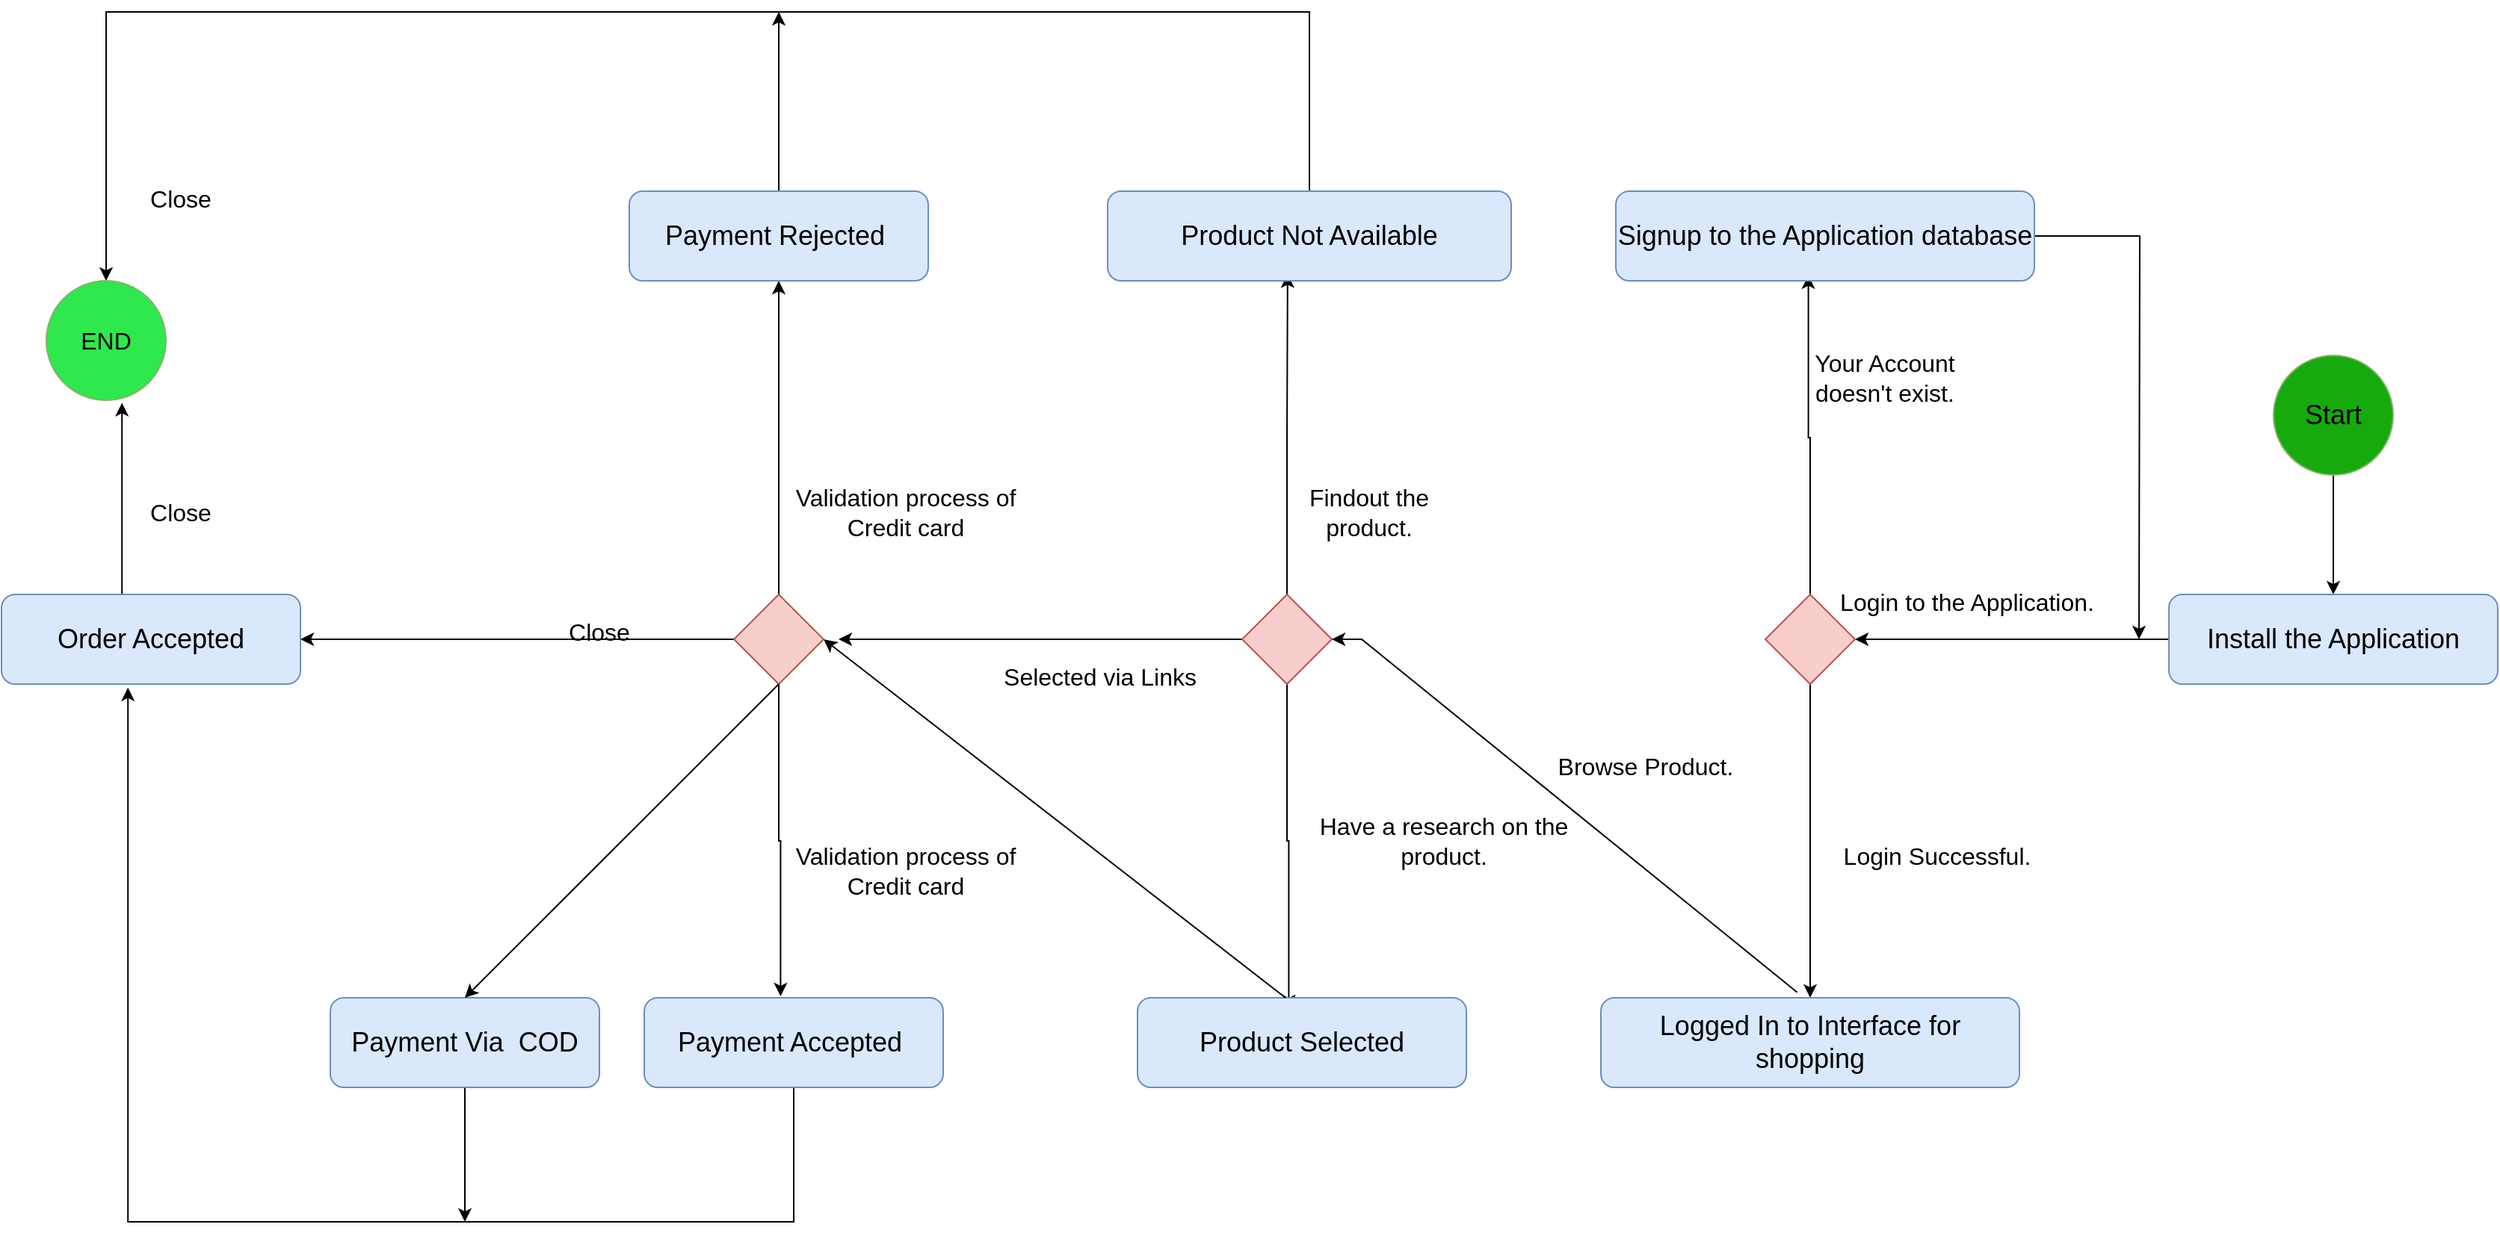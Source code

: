 <mxfile version="21.6.5" type="device">
  <diagram name="Page-1" id="KFWyNAkvFDyuqFReLJ0U">
    <mxGraphModel dx="2688" dy="534" grid="1" gridSize="10" guides="1" tooltips="1" connect="1" arrows="1" fold="1" page="1" pageScale="1" pageWidth="850" pageHeight="1100" math="0" shadow="0">
      <root>
        <mxCell id="0" />
        <mxCell id="1" parent="0" />
        <mxCell id="EikRMOJNgaciuxQQeeB3-3" style="edgeStyle=orthogonalEdgeStyle;rounded=0;orthogonalLoop=1;jettySize=auto;html=1;entryX=0.5;entryY=0;entryDx=0;entryDy=0;" edge="1" parent="1" source="EikRMOJNgaciuxQQeeB3-1" target="EikRMOJNgaciuxQQeeB3-2">
          <mxGeometry relative="1" as="geometry" />
        </mxCell>
        <mxCell id="EikRMOJNgaciuxQQeeB3-1" value="&lt;font style=&quot;font-size: 18px;&quot;&gt;Start&lt;/font&gt;" style="ellipse;whiteSpace=wrap;html=1;aspect=fixed;fillColor=#16aa0e;strokeColor=#82b366;" vertex="1" parent="1">
          <mxGeometry x="610" y="510" width="80" height="80" as="geometry" />
        </mxCell>
        <mxCell id="EikRMOJNgaciuxQQeeB3-8" style="edgeStyle=orthogonalEdgeStyle;rounded=0;orthogonalLoop=1;jettySize=auto;html=1;entryX=1;entryY=0.5;entryDx=0;entryDy=0;" edge="1" parent="1" source="EikRMOJNgaciuxQQeeB3-2" target="EikRMOJNgaciuxQQeeB3-4">
          <mxGeometry relative="1" as="geometry" />
        </mxCell>
        <mxCell id="EikRMOJNgaciuxQQeeB3-2" value="&lt;font style=&quot;font-size: 18px;&quot;&gt;Install the Application&lt;/font&gt;" style="rounded=1;whiteSpace=wrap;html=1;fillColor=#dae8fc;strokeColor=#6c8ebf;" vertex="1" parent="1">
          <mxGeometry x="540" y="670" width="220" height="60" as="geometry" />
        </mxCell>
        <mxCell id="EikRMOJNgaciuxQQeeB3-10" style="edgeStyle=orthogonalEdgeStyle;rounded=0;orthogonalLoop=1;jettySize=auto;html=1;" edge="1" parent="1" source="EikRMOJNgaciuxQQeeB3-4" target="EikRMOJNgaciuxQQeeB3-9">
          <mxGeometry relative="1" as="geometry" />
        </mxCell>
        <mxCell id="EikRMOJNgaciuxQQeeB3-14" style="edgeStyle=orthogonalEdgeStyle;rounded=0;orthogonalLoop=1;jettySize=auto;html=1;entryX=0.46;entryY=0.939;entryDx=0;entryDy=0;entryPerimeter=0;" edge="1" parent="1" source="EikRMOJNgaciuxQQeeB3-4" target="EikRMOJNgaciuxQQeeB3-11">
          <mxGeometry relative="1" as="geometry" />
        </mxCell>
        <mxCell id="EikRMOJNgaciuxQQeeB3-4" value="" style="rhombus;whiteSpace=wrap;html=1;fillColor=#f8cecc;strokeColor=#b85450;" vertex="1" parent="1">
          <mxGeometry x="270" y="670" width="60" height="60" as="geometry" />
        </mxCell>
        <mxCell id="EikRMOJNgaciuxQQeeB3-5" value="&lt;font style=&quot;font-size: 16px;&quot;&gt;Login to the Application.&lt;/font&gt;" style="text;html=1;strokeColor=none;fillColor=none;align=center;verticalAlign=middle;whiteSpace=wrap;rounded=0;" vertex="1" parent="1">
          <mxGeometry x="310" y="660" width="190" height="30" as="geometry" />
        </mxCell>
        <mxCell id="EikRMOJNgaciuxQQeeB3-9" value="&lt;font style=&quot;font-size: 18px;&quot;&gt;Logged In to Interface for shopping&lt;/font&gt;" style="rounded=1;whiteSpace=wrap;html=1;fillColor=#dae8fc;strokeColor=#6c8ebf;" vertex="1" parent="1">
          <mxGeometry x="160" y="940" width="280" height="60" as="geometry" />
        </mxCell>
        <mxCell id="EikRMOJNgaciuxQQeeB3-15" style="edgeStyle=orthogonalEdgeStyle;rounded=0;orthogonalLoop=1;jettySize=auto;html=1;" edge="1" parent="1" source="EikRMOJNgaciuxQQeeB3-11">
          <mxGeometry relative="1" as="geometry">
            <mxPoint x="520" y="700" as="targetPoint" />
          </mxGeometry>
        </mxCell>
        <mxCell id="EikRMOJNgaciuxQQeeB3-11" value="&lt;font style=&quot;font-size: 18px;&quot;&gt;Signup to the Application database&lt;/font&gt;" style="rounded=1;whiteSpace=wrap;html=1;fillColor=#dae8fc;strokeColor=#6c8ebf;" vertex="1" parent="1">
          <mxGeometry x="170" y="400" width="280" height="60" as="geometry" />
        </mxCell>
        <mxCell id="EikRMOJNgaciuxQQeeB3-12" value="&lt;font style=&quot;font-size: 16px;&quot;&gt;Login Successful.&lt;/font&gt;" style="text;html=1;strokeColor=none;fillColor=none;align=center;verticalAlign=middle;whiteSpace=wrap;rounded=0;" vertex="1" parent="1">
          <mxGeometry x="310" y="830" width="150" height="30" as="geometry" />
        </mxCell>
        <mxCell id="EikRMOJNgaciuxQQeeB3-16" value="&lt;font style=&quot;font-size: 16px;&quot;&gt;Your Account doesn&#39;t exist.&lt;/font&gt;" style="text;html=1;strokeColor=none;fillColor=none;align=center;verticalAlign=middle;whiteSpace=wrap;rounded=0;rotation=0;" vertex="1" parent="1">
          <mxGeometry x="275" y="510" width="150" height="30" as="geometry" />
        </mxCell>
        <mxCell id="EikRMOJNgaciuxQQeeB3-27" style="edgeStyle=orthogonalEdgeStyle;rounded=0;orthogonalLoop=1;jettySize=auto;html=1;entryX=0.46;entryY=0.117;entryDx=0;entryDy=0;entryPerimeter=0;" edge="1" parent="1" source="EikRMOJNgaciuxQQeeB3-19" target="EikRMOJNgaciuxQQeeB3-26">
          <mxGeometry relative="1" as="geometry" />
        </mxCell>
        <mxCell id="EikRMOJNgaciuxQQeeB3-29" style="edgeStyle=orthogonalEdgeStyle;rounded=0;orthogonalLoop=1;jettySize=auto;html=1;entryX=0.446;entryY=0.928;entryDx=0;entryDy=0;entryPerimeter=0;" edge="1" parent="1" source="EikRMOJNgaciuxQQeeB3-19" target="EikRMOJNgaciuxQQeeB3-28">
          <mxGeometry relative="1" as="geometry" />
        </mxCell>
        <mxCell id="EikRMOJNgaciuxQQeeB3-38" style="edgeStyle=orthogonalEdgeStyle;rounded=0;orthogonalLoop=1;jettySize=auto;html=1;" edge="1" parent="1" source="EikRMOJNgaciuxQQeeB3-19">
          <mxGeometry relative="1" as="geometry">
            <mxPoint x="-350" y="700" as="targetPoint" />
          </mxGeometry>
        </mxCell>
        <mxCell id="EikRMOJNgaciuxQQeeB3-19" value="" style="rhombus;whiteSpace=wrap;html=1;fillColor=#f8cecc;strokeColor=#b85450;" vertex="1" parent="1">
          <mxGeometry x="-80" y="670" width="60" height="60" as="geometry" />
        </mxCell>
        <mxCell id="EikRMOJNgaciuxQQeeB3-23" value="" style="endArrow=classic;html=1;rounded=0;exitX=0.469;exitY=-0.061;exitDx=0;exitDy=0;exitPerimeter=0;entryX=1;entryY=0.5;entryDx=0;entryDy=0;" edge="1" parent="1" source="EikRMOJNgaciuxQQeeB3-9" target="EikRMOJNgaciuxQQeeB3-19">
          <mxGeometry width="50" height="50" relative="1" as="geometry">
            <mxPoint x="210" y="730" as="sourcePoint" />
            <mxPoint y="710" as="targetPoint" />
            <Array as="points">
              <mxPoint y="700" />
            </Array>
          </mxGeometry>
        </mxCell>
        <mxCell id="EikRMOJNgaciuxQQeeB3-25" value="&lt;font style=&quot;font-size: 16px;&quot;&gt;Browse Product.&lt;/font&gt;" style="text;html=1;strokeColor=none;fillColor=none;align=center;verticalAlign=middle;whiteSpace=wrap;rounded=0;" vertex="1" parent="1">
          <mxGeometry x="100" y="770" width="180" height="30" as="geometry" />
        </mxCell>
        <mxCell id="EikRMOJNgaciuxQQeeB3-26" value="&lt;font style=&quot;font-size: 18px;&quot;&gt;Product Selected&lt;/font&gt;" style="rounded=1;whiteSpace=wrap;html=1;fillColor=#dae8fc;strokeColor=#6c8ebf;" vertex="1" parent="1">
          <mxGeometry x="-150" y="940" width="220" height="60" as="geometry" />
        </mxCell>
        <mxCell id="EikRMOJNgaciuxQQeeB3-60" style="edgeStyle=orthogonalEdgeStyle;rounded=0;orthogonalLoop=1;jettySize=auto;html=1;entryX=0.5;entryY=0;entryDx=0;entryDy=0;" edge="1" parent="1" source="EikRMOJNgaciuxQQeeB3-28" target="EikRMOJNgaciuxQQeeB3-30">
          <mxGeometry relative="1" as="geometry">
            <Array as="points">
              <mxPoint x="-35" y="280" />
              <mxPoint x="-840" y="280" />
            </Array>
          </mxGeometry>
        </mxCell>
        <mxCell id="EikRMOJNgaciuxQQeeB3-28" value="&lt;font style=&quot;font-size: 18px;&quot;&gt;Product Not Available&lt;/font&gt;" style="rounded=1;whiteSpace=wrap;html=1;fillColor=#dae8fc;strokeColor=#6c8ebf;" vertex="1" parent="1">
          <mxGeometry x="-170" y="400" width="270" height="60" as="geometry" />
        </mxCell>
        <mxCell id="EikRMOJNgaciuxQQeeB3-30" value="&lt;font style=&quot;font-size: 16px;&quot;&gt;END&lt;/font&gt;" style="ellipse;whiteSpace=wrap;html=1;aspect=fixed;fillColor=#2EE84D;strokeColor=#82b366;" vertex="1" parent="1">
          <mxGeometry x="-880" y="460" width="80" height="80" as="geometry" />
        </mxCell>
        <mxCell id="EikRMOJNgaciuxQQeeB3-32" value="&lt;font style=&quot;font-size: 16px;&quot;&gt;Have a research on the product.&lt;/font&gt;" style="text;html=1;strokeColor=none;fillColor=none;align=center;verticalAlign=middle;whiteSpace=wrap;rounded=0;" vertex="1" parent="1">
          <mxGeometry x="-30" y="820" width="170" height="30" as="geometry" />
        </mxCell>
        <mxCell id="EikRMOJNgaciuxQQeeB3-33" value="&lt;font style=&quot;font-size: 16px;&quot;&gt;Findout the product.&lt;/font&gt;" style="text;html=1;strokeColor=none;fillColor=none;align=center;verticalAlign=middle;whiteSpace=wrap;rounded=0;" vertex="1" parent="1">
          <mxGeometry x="-60" y="600" width="130" height="30" as="geometry" />
        </mxCell>
        <mxCell id="EikRMOJNgaciuxQQeeB3-42" style="edgeStyle=orthogonalEdgeStyle;rounded=0;orthogonalLoop=1;jettySize=auto;html=1;entryX=0.456;entryY=-0.017;entryDx=0;entryDy=0;entryPerimeter=0;" edge="1" parent="1" source="EikRMOJNgaciuxQQeeB3-34" target="EikRMOJNgaciuxQQeeB3-40">
          <mxGeometry relative="1" as="geometry" />
        </mxCell>
        <mxCell id="EikRMOJNgaciuxQQeeB3-47" style="edgeStyle=orthogonalEdgeStyle;rounded=0;orthogonalLoop=1;jettySize=auto;html=1;entryX=0.5;entryY=1;entryDx=0;entryDy=0;" edge="1" parent="1" source="EikRMOJNgaciuxQQeeB3-34" target="EikRMOJNgaciuxQQeeB3-45">
          <mxGeometry relative="1" as="geometry" />
        </mxCell>
        <mxCell id="EikRMOJNgaciuxQQeeB3-53" style="edgeStyle=orthogonalEdgeStyle;rounded=0;orthogonalLoop=1;jettySize=auto;html=1;" edge="1" parent="1" source="EikRMOJNgaciuxQQeeB3-34" target="EikRMOJNgaciuxQQeeB3-52">
          <mxGeometry relative="1" as="geometry" />
        </mxCell>
        <mxCell id="EikRMOJNgaciuxQQeeB3-34" value="" style="rhombus;whiteSpace=wrap;html=1;fillColor=#f8cecc;strokeColor=#b85450;" vertex="1" parent="1">
          <mxGeometry x="-420" y="670" width="60" height="60" as="geometry" />
        </mxCell>
        <mxCell id="EikRMOJNgaciuxQQeeB3-35" value="" style="endArrow=classic;html=1;rounded=0;" edge="1" parent="1">
          <mxGeometry width="50" height="50" relative="1" as="geometry">
            <mxPoint x="-51" y="940" as="sourcePoint" />
            <mxPoint x="-360" y="700" as="targetPoint" />
          </mxGeometry>
        </mxCell>
        <mxCell id="EikRMOJNgaciuxQQeeB3-39" value="&lt;font style=&quot;font-size: 16px;&quot;&gt;Selected via Links&lt;/font&gt;" style="text;html=1;strokeColor=none;fillColor=none;align=center;verticalAlign=middle;whiteSpace=wrap;rounded=0;" vertex="1" parent="1">
          <mxGeometry x="-250" y="710" width="150" height="30" as="geometry" />
        </mxCell>
        <mxCell id="EikRMOJNgaciuxQQeeB3-57" style="edgeStyle=orthogonalEdgeStyle;rounded=0;orthogonalLoop=1;jettySize=auto;html=1;entryX=0.423;entryY=1.039;entryDx=0;entryDy=0;entryPerimeter=0;" edge="1" parent="1" source="EikRMOJNgaciuxQQeeB3-40" target="EikRMOJNgaciuxQQeeB3-52">
          <mxGeometry relative="1" as="geometry">
            <Array as="points">
              <mxPoint x="-380" y="1090" />
              <mxPoint x="-825" y="1090" />
            </Array>
          </mxGeometry>
        </mxCell>
        <mxCell id="EikRMOJNgaciuxQQeeB3-40" value="&lt;font style=&quot;font-size: 18px;&quot;&gt;Payment Accepted&amp;nbsp;&lt;/font&gt;" style="rounded=1;whiteSpace=wrap;html=1;fillColor=#dae8fc;strokeColor=#6c8ebf;" vertex="1" parent="1">
          <mxGeometry x="-480" y="940" width="200" height="60" as="geometry" />
        </mxCell>
        <mxCell id="EikRMOJNgaciuxQQeeB3-56" style="edgeStyle=orthogonalEdgeStyle;rounded=0;orthogonalLoop=1;jettySize=auto;html=1;" edge="1" parent="1" source="EikRMOJNgaciuxQQeeB3-41">
          <mxGeometry relative="1" as="geometry">
            <mxPoint x="-600" y="1090" as="targetPoint" />
          </mxGeometry>
        </mxCell>
        <mxCell id="EikRMOJNgaciuxQQeeB3-41" value="&lt;font style=&quot;font-size: 18px;&quot;&gt;Payment Via&amp;nbsp; COD&lt;/font&gt;" style="rounded=1;whiteSpace=wrap;html=1;fillColor=#dae8fc;strokeColor=#6c8ebf;" vertex="1" parent="1">
          <mxGeometry x="-690" y="940" width="180" height="60" as="geometry" />
        </mxCell>
        <mxCell id="EikRMOJNgaciuxQQeeB3-43" value="" style="endArrow=classic;html=1;rounded=0;entryX=0.5;entryY=0;entryDx=0;entryDy=0;exitX=0.5;exitY=1;exitDx=0;exitDy=0;" edge="1" parent="1" source="EikRMOJNgaciuxQQeeB3-34" target="EikRMOJNgaciuxQQeeB3-41">
          <mxGeometry width="50" height="50" relative="1" as="geometry">
            <mxPoint x="-690" y="810" as="sourcePoint" />
            <mxPoint x="-640" y="760" as="targetPoint" />
          </mxGeometry>
        </mxCell>
        <mxCell id="EikRMOJNgaciuxQQeeB3-50" style="edgeStyle=orthogonalEdgeStyle;rounded=0;orthogonalLoop=1;jettySize=auto;html=1;" edge="1" parent="1" source="EikRMOJNgaciuxQQeeB3-45">
          <mxGeometry relative="1" as="geometry">
            <mxPoint x="-390" y="280" as="targetPoint" />
          </mxGeometry>
        </mxCell>
        <mxCell id="EikRMOJNgaciuxQQeeB3-45" value="&lt;font style=&quot;font-size: 18px;&quot;&gt;Payment Rejected&amp;nbsp;&lt;/font&gt;" style="rounded=1;whiteSpace=wrap;html=1;fillColor=#dae8fc;strokeColor=#6c8ebf;" vertex="1" parent="1">
          <mxGeometry x="-490" y="400" width="200" height="60" as="geometry" />
        </mxCell>
        <mxCell id="EikRMOJNgaciuxQQeeB3-46" value="&lt;font style=&quot;font-size: 16px;&quot;&gt;Validation process of Credit card&lt;/font&gt;" style="text;html=1;strokeColor=none;fillColor=none;align=center;verticalAlign=middle;whiteSpace=wrap;rounded=0;" vertex="1" parent="1">
          <mxGeometry x="-390" y="840" width="170" height="30" as="geometry" />
        </mxCell>
        <mxCell id="EikRMOJNgaciuxQQeeB3-48" value="&lt;font style=&quot;font-size: 16px;&quot;&gt;Validation process of Credit card&lt;/font&gt;" style="text;html=1;strokeColor=none;fillColor=none;align=center;verticalAlign=middle;whiteSpace=wrap;rounded=0;" vertex="1" parent="1">
          <mxGeometry x="-390" y="600" width="170" height="30" as="geometry" />
        </mxCell>
        <mxCell id="EikRMOJNgaciuxQQeeB3-58" style="edgeStyle=orthogonalEdgeStyle;rounded=0;orthogonalLoop=1;jettySize=auto;html=1;entryX=0.633;entryY=1.021;entryDx=0;entryDy=0;entryPerimeter=0;" edge="1" parent="1" source="EikRMOJNgaciuxQQeeB3-52" target="EikRMOJNgaciuxQQeeB3-30">
          <mxGeometry relative="1" as="geometry">
            <Array as="points">
              <mxPoint x="-830" y="542" />
            </Array>
          </mxGeometry>
        </mxCell>
        <mxCell id="EikRMOJNgaciuxQQeeB3-52" value="&lt;font style=&quot;font-size: 18px;&quot;&gt;Order Accepted&lt;/font&gt;" style="rounded=1;whiteSpace=wrap;html=1;fillColor=#dae8fc;strokeColor=#6c8ebf;" vertex="1" parent="1">
          <mxGeometry x="-910" y="670" width="200" height="60" as="geometry" />
        </mxCell>
        <mxCell id="EikRMOJNgaciuxQQeeB3-62" value="&lt;font style=&quot;font-size: 16px;&quot;&gt;Close&lt;/font&gt;" style="text;html=1;strokeColor=none;fillColor=none;align=center;verticalAlign=middle;whiteSpace=wrap;rounded=0;" vertex="1" parent="1">
          <mxGeometry x="-820" y="600" width="60" height="30" as="geometry" />
        </mxCell>
        <mxCell id="EikRMOJNgaciuxQQeeB3-64" value="&lt;font style=&quot;font-size: 16px;&quot;&gt;Close&lt;/font&gt;" style="text;html=1;strokeColor=none;fillColor=none;align=center;verticalAlign=middle;whiteSpace=wrap;rounded=0;" vertex="1" parent="1">
          <mxGeometry x="-540" y="680" width="60" height="30" as="geometry" />
        </mxCell>
        <mxCell id="EikRMOJNgaciuxQQeeB3-65" value="&lt;font style=&quot;font-size: 16px;&quot;&gt;Close&lt;/font&gt;" style="text;html=1;strokeColor=none;fillColor=none;align=center;verticalAlign=middle;whiteSpace=wrap;rounded=0;" vertex="1" parent="1">
          <mxGeometry x="-820" y="390" width="60" height="30" as="geometry" />
        </mxCell>
      </root>
    </mxGraphModel>
  </diagram>
</mxfile>
